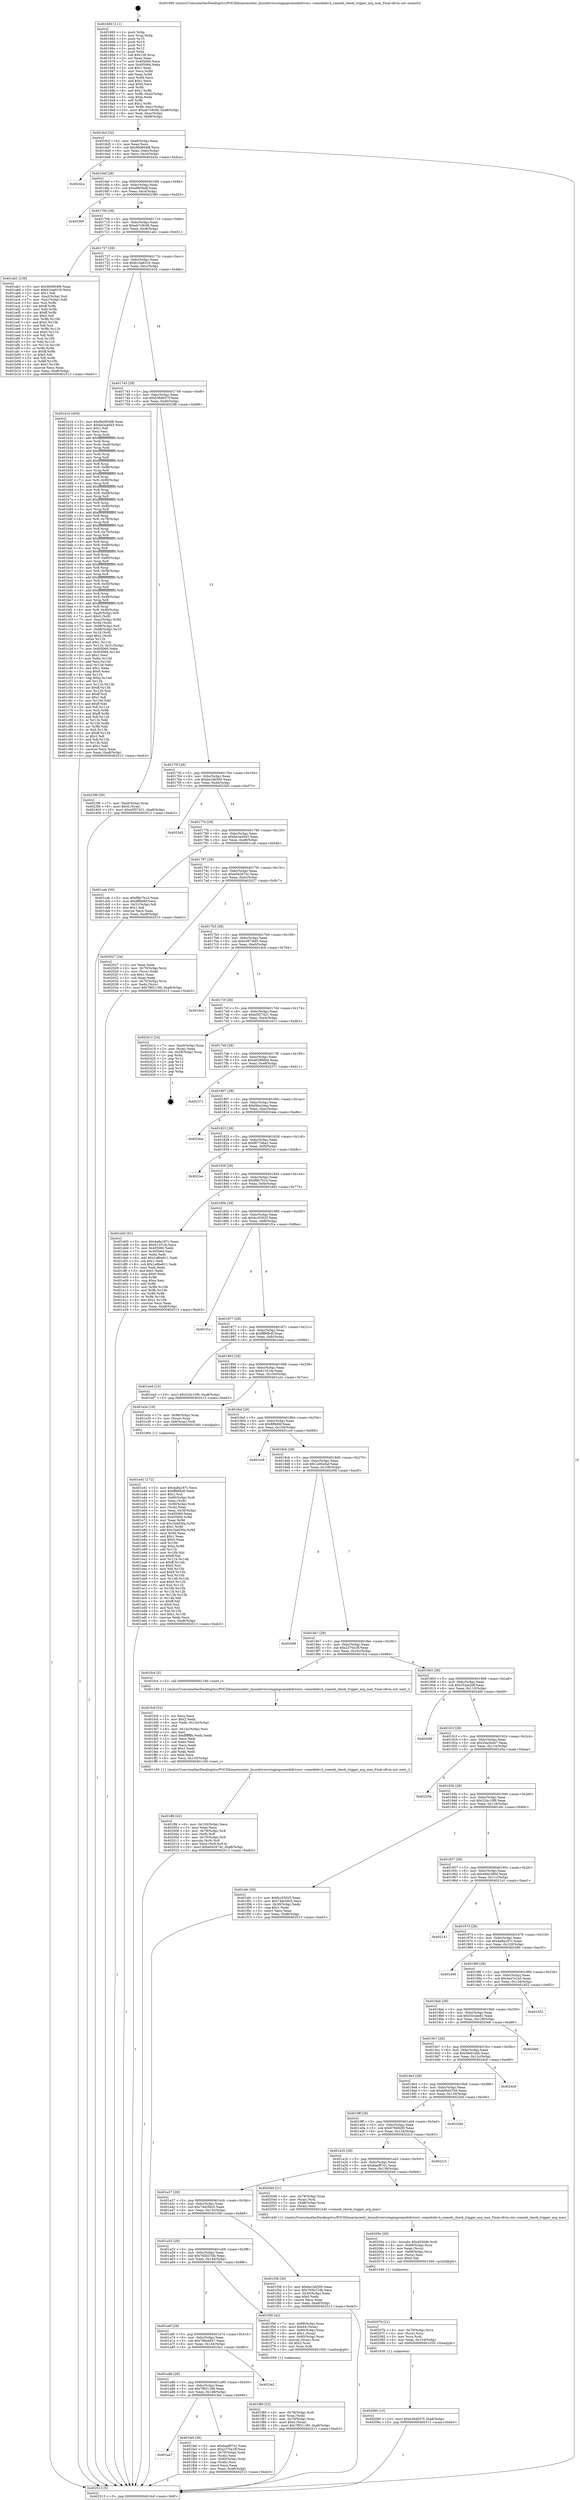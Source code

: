 digraph "0x401660" {
  label = "0x401660 (/mnt/c/Users/mathe/Desktop/tcc/POCII/binaries/extr_linuxdriversstagingcomedidrivers..comedidev.h_comedi_check_trigger_arg_max_Final-ollvm.out::main(0))"
  labelloc = "t"
  node[shape=record]

  Entry [label="",width=0.3,height=0.3,shape=circle,fillcolor=black,style=filled]
  "0x4016cf" [label="{
     0x4016cf [32]\l
     | [instrs]\l
     &nbsp;&nbsp;0x4016cf \<+6\>: mov -0xa8(%rbp),%eax\l
     &nbsp;&nbsp;0x4016d5 \<+2\>: mov %eax,%ecx\l
     &nbsp;&nbsp;0x4016d7 \<+6\>: sub $0x9b0804f8,%ecx\l
     &nbsp;&nbsp;0x4016dd \<+6\>: mov %eax,-0xbc(%rbp)\l
     &nbsp;&nbsp;0x4016e3 \<+6\>: mov %ecx,-0xc0(%rbp)\l
     &nbsp;&nbsp;0x4016e9 \<+6\>: je 000000000040242a \<main+0xdca\>\l
  }"]
  "0x40242a" [label="{
     0x40242a\l
  }", style=dashed]
  "0x4016ef" [label="{
     0x4016ef [28]\l
     | [instrs]\l
     &nbsp;&nbsp;0x4016ef \<+5\>: jmp 00000000004016f4 \<main+0x94\>\l
     &nbsp;&nbsp;0x4016f4 \<+6\>: mov -0xbc(%rbp),%eax\l
     &nbsp;&nbsp;0x4016fa \<+5\>: sub $0xa883fadf,%eax\l
     &nbsp;&nbsp;0x4016ff \<+6\>: mov %eax,-0xc4(%rbp)\l
     &nbsp;&nbsp;0x401705 \<+6\>: je 0000000000402380 \<main+0xd20\>\l
  }"]
  Exit [label="",width=0.3,height=0.3,shape=circle,fillcolor=black,style=filled,peripheries=2]
  "0x402380" [label="{
     0x402380\l
  }", style=dashed]
  "0x40170b" [label="{
     0x40170b [28]\l
     | [instrs]\l
     &nbsp;&nbsp;0x40170b \<+5\>: jmp 0000000000401710 \<main+0xb0\>\l
     &nbsp;&nbsp;0x401710 \<+6\>: mov -0xbc(%rbp),%eax\l
     &nbsp;&nbsp;0x401716 \<+5\>: sub $0xab7c9c06,%eax\l
     &nbsp;&nbsp;0x40171b \<+6\>: mov %eax,-0xc8(%rbp)\l
     &nbsp;&nbsp;0x401721 \<+6\>: je 0000000000401ab1 \<main+0x451\>\l
  }"]
  "0x402090" [label="{
     0x402090 [15]\l
     | [instrs]\l
     &nbsp;&nbsp;0x402090 \<+10\>: movl $0xb36d037f,-0xa8(%rbp)\l
     &nbsp;&nbsp;0x40209a \<+5\>: jmp 0000000000402513 \<main+0xeb3\>\l
  }"]
  "0x401ab1" [label="{
     0x401ab1 [106]\l
     | [instrs]\l
     &nbsp;&nbsp;0x401ab1 \<+5\>: mov $0x9b0804f8,%eax\l
     &nbsp;&nbsp;0x401ab6 \<+5\>: mov $0xb1ba6316,%ecx\l
     &nbsp;&nbsp;0x401abb \<+2\>: mov $0x1,%dl\l
     &nbsp;&nbsp;0x401abd \<+7\>: mov -0xa2(%rbp),%sil\l
     &nbsp;&nbsp;0x401ac4 \<+7\>: mov -0xa1(%rbp),%dil\l
     &nbsp;&nbsp;0x401acb \<+3\>: mov %sil,%r8b\l
     &nbsp;&nbsp;0x401ace \<+4\>: xor $0xff,%r8b\l
     &nbsp;&nbsp;0x401ad2 \<+3\>: mov %dil,%r9b\l
     &nbsp;&nbsp;0x401ad5 \<+4\>: xor $0xff,%r9b\l
     &nbsp;&nbsp;0x401ad9 \<+3\>: xor $0x0,%dl\l
     &nbsp;&nbsp;0x401adc \<+3\>: mov %r8b,%r10b\l
     &nbsp;&nbsp;0x401adf \<+4\>: and $0x0,%r10b\l
     &nbsp;&nbsp;0x401ae3 \<+3\>: and %dl,%sil\l
     &nbsp;&nbsp;0x401ae6 \<+3\>: mov %r9b,%r11b\l
     &nbsp;&nbsp;0x401ae9 \<+4\>: and $0x0,%r11b\l
     &nbsp;&nbsp;0x401aed \<+3\>: and %dl,%dil\l
     &nbsp;&nbsp;0x401af0 \<+3\>: or %sil,%r10b\l
     &nbsp;&nbsp;0x401af3 \<+3\>: or %dil,%r11b\l
     &nbsp;&nbsp;0x401af6 \<+3\>: xor %r11b,%r10b\l
     &nbsp;&nbsp;0x401af9 \<+3\>: or %r9b,%r8b\l
     &nbsp;&nbsp;0x401afc \<+4\>: xor $0xff,%r8b\l
     &nbsp;&nbsp;0x401b00 \<+3\>: or $0x0,%dl\l
     &nbsp;&nbsp;0x401b03 \<+3\>: and %dl,%r8b\l
     &nbsp;&nbsp;0x401b06 \<+3\>: or %r8b,%r10b\l
     &nbsp;&nbsp;0x401b09 \<+4\>: test $0x1,%r10b\l
     &nbsp;&nbsp;0x401b0d \<+3\>: cmovne %ecx,%eax\l
     &nbsp;&nbsp;0x401b10 \<+6\>: mov %eax,-0xa8(%rbp)\l
     &nbsp;&nbsp;0x401b16 \<+5\>: jmp 0000000000402513 \<main+0xeb3\>\l
  }"]
  "0x401727" [label="{
     0x401727 [28]\l
     | [instrs]\l
     &nbsp;&nbsp;0x401727 \<+5\>: jmp 000000000040172c \<main+0xcc\>\l
     &nbsp;&nbsp;0x40172c \<+6\>: mov -0xbc(%rbp),%eax\l
     &nbsp;&nbsp;0x401732 \<+5\>: sub $0xb1ba6316,%eax\l
     &nbsp;&nbsp;0x401737 \<+6\>: mov %eax,-0xcc(%rbp)\l
     &nbsp;&nbsp;0x40173d \<+6\>: je 0000000000401b1b \<main+0x4bb\>\l
  }"]
  "0x402513" [label="{
     0x402513 [5]\l
     | [instrs]\l
     &nbsp;&nbsp;0x402513 \<+5\>: jmp 00000000004016cf \<main+0x6f\>\l
  }"]
  "0x401660" [label="{
     0x401660 [111]\l
     | [instrs]\l
     &nbsp;&nbsp;0x401660 \<+1\>: push %rbp\l
     &nbsp;&nbsp;0x401661 \<+3\>: mov %rsp,%rbp\l
     &nbsp;&nbsp;0x401664 \<+2\>: push %r15\l
     &nbsp;&nbsp;0x401666 \<+2\>: push %r14\l
     &nbsp;&nbsp;0x401668 \<+2\>: push %r13\l
     &nbsp;&nbsp;0x40166a \<+2\>: push %r12\l
     &nbsp;&nbsp;0x40166c \<+1\>: push %rbx\l
     &nbsp;&nbsp;0x40166d \<+7\>: sub $0x158,%rsp\l
     &nbsp;&nbsp;0x401674 \<+2\>: xor %eax,%eax\l
     &nbsp;&nbsp;0x401676 \<+7\>: mov 0x405060,%ecx\l
     &nbsp;&nbsp;0x40167d \<+7\>: mov 0x405064,%edx\l
     &nbsp;&nbsp;0x401684 \<+3\>: sub $0x1,%eax\l
     &nbsp;&nbsp;0x401687 \<+3\>: mov %ecx,%r8d\l
     &nbsp;&nbsp;0x40168a \<+3\>: add %eax,%r8d\l
     &nbsp;&nbsp;0x40168d \<+4\>: imul %r8d,%ecx\l
     &nbsp;&nbsp;0x401691 \<+3\>: and $0x1,%ecx\l
     &nbsp;&nbsp;0x401694 \<+3\>: cmp $0x0,%ecx\l
     &nbsp;&nbsp;0x401697 \<+4\>: sete %r9b\l
     &nbsp;&nbsp;0x40169b \<+4\>: and $0x1,%r9b\l
     &nbsp;&nbsp;0x40169f \<+7\>: mov %r9b,-0xa2(%rbp)\l
     &nbsp;&nbsp;0x4016a6 \<+3\>: cmp $0xa,%edx\l
     &nbsp;&nbsp;0x4016a9 \<+4\>: setl %r9b\l
     &nbsp;&nbsp;0x4016ad \<+4\>: and $0x1,%r9b\l
     &nbsp;&nbsp;0x4016b1 \<+7\>: mov %r9b,-0xa1(%rbp)\l
     &nbsp;&nbsp;0x4016b8 \<+10\>: movl $0xab7c9c06,-0xa8(%rbp)\l
     &nbsp;&nbsp;0x4016c2 \<+6\>: mov %edi,-0xac(%rbp)\l
     &nbsp;&nbsp;0x4016c8 \<+7\>: mov %rsi,-0xb8(%rbp)\l
  }"]
  "0x40207b" [label="{
     0x40207b [21]\l
     | [instrs]\l
     &nbsp;&nbsp;0x40207b \<+4\>: mov -0x78(%rbp),%rcx\l
     &nbsp;&nbsp;0x40207f \<+3\>: mov (%rcx),%rcx\l
     &nbsp;&nbsp;0x402082 \<+3\>: mov %rcx,%rdi\l
     &nbsp;&nbsp;0x402085 \<+6\>: mov %eax,-0x154(%rbp)\l
     &nbsp;&nbsp;0x40208b \<+5\>: call 0000000000401030 \<free@plt\>\l
     | [calls]\l
     &nbsp;&nbsp;0x401030 \{1\} (unknown)\l
  }"]
  "0x401b1b" [label="{
     0x401b1b [400]\l
     | [instrs]\l
     &nbsp;&nbsp;0x401b1b \<+5\>: mov $0x9b0804f8,%eax\l
     &nbsp;&nbsp;0x401b20 \<+5\>: mov $0xbe3a40d3,%ecx\l
     &nbsp;&nbsp;0x401b25 \<+2\>: mov $0x1,%dl\l
     &nbsp;&nbsp;0x401b27 \<+2\>: xor %esi,%esi\l
     &nbsp;&nbsp;0x401b29 \<+3\>: mov %rsp,%rdi\l
     &nbsp;&nbsp;0x401b2c \<+4\>: add $0xfffffffffffffff0,%rdi\l
     &nbsp;&nbsp;0x401b30 \<+3\>: mov %rdi,%rsp\l
     &nbsp;&nbsp;0x401b33 \<+7\>: mov %rdi,-0xa0(%rbp)\l
     &nbsp;&nbsp;0x401b3a \<+3\>: mov %rsp,%rdi\l
     &nbsp;&nbsp;0x401b3d \<+4\>: add $0xfffffffffffffff0,%rdi\l
     &nbsp;&nbsp;0x401b41 \<+3\>: mov %rdi,%rsp\l
     &nbsp;&nbsp;0x401b44 \<+3\>: mov %rsp,%r8\l
     &nbsp;&nbsp;0x401b47 \<+4\>: add $0xfffffffffffffff0,%r8\l
     &nbsp;&nbsp;0x401b4b \<+3\>: mov %r8,%rsp\l
     &nbsp;&nbsp;0x401b4e \<+7\>: mov %r8,-0x98(%rbp)\l
     &nbsp;&nbsp;0x401b55 \<+3\>: mov %rsp,%r8\l
     &nbsp;&nbsp;0x401b58 \<+4\>: add $0xfffffffffffffff0,%r8\l
     &nbsp;&nbsp;0x401b5c \<+3\>: mov %r8,%rsp\l
     &nbsp;&nbsp;0x401b5f \<+7\>: mov %r8,-0x90(%rbp)\l
     &nbsp;&nbsp;0x401b66 \<+3\>: mov %rsp,%r8\l
     &nbsp;&nbsp;0x401b69 \<+4\>: add $0xfffffffffffffff0,%r8\l
     &nbsp;&nbsp;0x401b6d \<+3\>: mov %r8,%rsp\l
     &nbsp;&nbsp;0x401b70 \<+7\>: mov %r8,-0x88(%rbp)\l
     &nbsp;&nbsp;0x401b77 \<+3\>: mov %rsp,%r8\l
     &nbsp;&nbsp;0x401b7a \<+4\>: add $0xfffffffffffffff0,%r8\l
     &nbsp;&nbsp;0x401b7e \<+3\>: mov %r8,%rsp\l
     &nbsp;&nbsp;0x401b81 \<+4\>: mov %r8,-0x80(%rbp)\l
     &nbsp;&nbsp;0x401b85 \<+3\>: mov %rsp,%r8\l
     &nbsp;&nbsp;0x401b88 \<+4\>: add $0xfffffffffffffff0,%r8\l
     &nbsp;&nbsp;0x401b8c \<+3\>: mov %r8,%rsp\l
     &nbsp;&nbsp;0x401b8f \<+4\>: mov %r8,-0x78(%rbp)\l
     &nbsp;&nbsp;0x401b93 \<+3\>: mov %rsp,%r8\l
     &nbsp;&nbsp;0x401b96 \<+4\>: add $0xfffffffffffffff0,%r8\l
     &nbsp;&nbsp;0x401b9a \<+3\>: mov %r8,%rsp\l
     &nbsp;&nbsp;0x401b9d \<+4\>: mov %r8,-0x70(%rbp)\l
     &nbsp;&nbsp;0x401ba1 \<+3\>: mov %rsp,%r8\l
     &nbsp;&nbsp;0x401ba4 \<+4\>: add $0xfffffffffffffff0,%r8\l
     &nbsp;&nbsp;0x401ba8 \<+3\>: mov %r8,%rsp\l
     &nbsp;&nbsp;0x401bab \<+4\>: mov %r8,-0x68(%rbp)\l
     &nbsp;&nbsp;0x401baf \<+3\>: mov %rsp,%r8\l
     &nbsp;&nbsp;0x401bb2 \<+4\>: add $0xfffffffffffffff0,%r8\l
     &nbsp;&nbsp;0x401bb6 \<+3\>: mov %r8,%rsp\l
     &nbsp;&nbsp;0x401bb9 \<+4\>: mov %r8,-0x60(%rbp)\l
     &nbsp;&nbsp;0x401bbd \<+3\>: mov %rsp,%r8\l
     &nbsp;&nbsp;0x401bc0 \<+4\>: add $0xfffffffffffffff0,%r8\l
     &nbsp;&nbsp;0x401bc4 \<+3\>: mov %r8,%rsp\l
     &nbsp;&nbsp;0x401bc7 \<+4\>: mov %r8,-0x58(%rbp)\l
     &nbsp;&nbsp;0x401bcb \<+3\>: mov %rsp,%r8\l
     &nbsp;&nbsp;0x401bce \<+4\>: add $0xfffffffffffffff0,%r8\l
     &nbsp;&nbsp;0x401bd2 \<+3\>: mov %r8,%rsp\l
     &nbsp;&nbsp;0x401bd5 \<+4\>: mov %r8,-0x50(%rbp)\l
     &nbsp;&nbsp;0x401bd9 \<+3\>: mov %rsp,%r8\l
     &nbsp;&nbsp;0x401bdc \<+4\>: add $0xfffffffffffffff0,%r8\l
     &nbsp;&nbsp;0x401be0 \<+3\>: mov %r8,%rsp\l
     &nbsp;&nbsp;0x401be3 \<+4\>: mov %r8,-0x48(%rbp)\l
     &nbsp;&nbsp;0x401be7 \<+3\>: mov %rsp,%r8\l
     &nbsp;&nbsp;0x401bea \<+4\>: add $0xfffffffffffffff0,%r8\l
     &nbsp;&nbsp;0x401bee \<+3\>: mov %r8,%rsp\l
     &nbsp;&nbsp;0x401bf1 \<+4\>: mov %r8,-0x40(%rbp)\l
     &nbsp;&nbsp;0x401bf5 \<+7\>: mov -0xa0(%rbp),%r8\l
     &nbsp;&nbsp;0x401bfc \<+7\>: movl $0x0,(%r8)\l
     &nbsp;&nbsp;0x401c03 \<+7\>: mov -0xac(%rbp),%r9d\l
     &nbsp;&nbsp;0x401c0a \<+3\>: mov %r9d,(%rdi)\l
     &nbsp;&nbsp;0x401c0d \<+7\>: mov -0x98(%rbp),%r8\l
     &nbsp;&nbsp;0x401c14 \<+7\>: mov -0xb8(%rbp),%r10\l
     &nbsp;&nbsp;0x401c1b \<+3\>: mov %r10,(%r8)\l
     &nbsp;&nbsp;0x401c1e \<+3\>: cmpl $0x2,(%rdi)\l
     &nbsp;&nbsp;0x401c21 \<+4\>: setne %r11b\l
     &nbsp;&nbsp;0x401c25 \<+4\>: and $0x1,%r11b\l
     &nbsp;&nbsp;0x401c29 \<+4\>: mov %r11b,-0x31(%rbp)\l
     &nbsp;&nbsp;0x401c2d \<+7\>: mov 0x405060,%ebx\l
     &nbsp;&nbsp;0x401c34 \<+8\>: mov 0x405064,%r14d\l
     &nbsp;&nbsp;0x401c3c \<+3\>: sub $0x1,%esi\l
     &nbsp;&nbsp;0x401c3f \<+3\>: mov %ebx,%r15d\l
     &nbsp;&nbsp;0x401c42 \<+3\>: add %esi,%r15d\l
     &nbsp;&nbsp;0x401c45 \<+4\>: imul %r15d,%ebx\l
     &nbsp;&nbsp;0x401c49 \<+3\>: and $0x1,%ebx\l
     &nbsp;&nbsp;0x401c4c \<+3\>: cmp $0x0,%ebx\l
     &nbsp;&nbsp;0x401c4f \<+4\>: sete %r11b\l
     &nbsp;&nbsp;0x401c53 \<+4\>: cmp $0xa,%r14d\l
     &nbsp;&nbsp;0x401c57 \<+4\>: setl %r12b\l
     &nbsp;&nbsp;0x401c5b \<+3\>: mov %r11b,%r13b\l
     &nbsp;&nbsp;0x401c5e \<+4\>: xor $0xff,%r13b\l
     &nbsp;&nbsp;0x401c62 \<+3\>: mov %r12b,%sil\l
     &nbsp;&nbsp;0x401c65 \<+4\>: xor $0xff,%sil\l
     &nbsp;&nbsp;0x401c69 \<+3\>: xor $0x1,%dl\l
     &nbsp;&nbsp;0x401c6c \<+3\>: mov %r13b,%dil\l
     &nbsp;&nbsp;0x401c6f \<+4\>: and $0xff,%dil\l
     &nbsp;&nbsp;0x401c73 \<+3\>: and %dl,%r11b\l
     &nbsp;&nbsp;0x401c76 \<+3\>: mov %sil,%r8b\l
     &nbsp;&nbsp;0x401c79 \<+4\>: and $0xff,%r8b\l
     &nbsp;&nbsp;0x401c7d \<+3\>: and %dl,%r12b\l
     &nbsp;&nbsp;0x401c80 \<+3\>: or %r11b,%dil\l
     &nbsp;&nbsp;0x401c83 \<+3\>: or %r12b,%r8b\l
     &nbsp;&nbsp;0x401c86 \<+3\>: xor %r8b,%dil\l
     &nbsp;&nbsp;0x401c89 \<+3\>: or %sil,%r13b\l
     &nbsp;&nbsp;0x401c8c \<+4\>: xor $0xff,%r13b\l
     &nbsp;&nbsp;0x401c90 \<+3\>: or $0x1,%dl\l
     &nbsp;&nbsp;0x401c93 \<+3\>: and %dl,%r13b\l
     &nbsp;&nbsp;0x401c96 \<+3\>: or %r13b,%dil\l
     &nbsp;&nbsp;0x401c99 \<+4\>: test $0x1,%dil\l
     &nbsp;&nbsp;0x401c9d \<+3\>: cmovne %ecx,%eax\l
     &nbsp;&nbsp;0x401ca0 \<+6\>: mov %eax,-0xa8(%rbp)\l
     &nbsp;&nbsp;0x401ca6 \<+5\>: jmp 0000000000402513 \<main+0xeb3\>\l
  }"]
  "0x401743" [label="{
     0x401743 [28]\l
     | [instrs]\l
     &nbsp;&nbsp;0x401743 \<+5\>: jmp 0000000000401748 \<main+0xe8\>\l
     &nbsp;&nbsp;0x401748 \<+6\>: mov -0xbc(%rbp),%eax\l
     &nbsp;&nbsp;0x40174e \<+5\>: sub $0xb36d037f,%eax\l
     &nbsp;&nbsp;0x401753 \<+6\>: mov %eax,-0xd0(%rbp)\l
     &nbsp;&nbsp;0x401759 \<+6\>: je 00000000004023f6 \<main+0xd96\>\l
  }"]
  "0x40205e" [label="{
     0x40205e [29]\l
     | [instrs]\l
     &nbsp;&nbsp;0x40205e \<+10\>: movabs $0x4030d6,%rdi\l
     &nbsp;&nbsp;0x402068 \<+4\>: mov -0x68(%rbp),%rcx\l
     &nbsp;&nbsp;0x40206c \<+2\>: mov %eax,(%rcx)\l
     &nbsp;&nbsp;0x40206e \<+4\>: mov -0x68(%rbp),%rcx\l
     &nbsp;&nbsp;0x402072 \<+2\>: mov (%rcx),%esi\l
     &nbsp;&nbsp;0x402074 \<+2\>: mov $0x0,%al\l
     &nbsp;&nbsp;0x402076 \<+5\>: call 0000000000401040 \<printf@plt\>\l
     | [calls]\l
     &nbsp;&nbsp;0x401040 \{1\} (unknown)\l
  }"]
  "0x401ffd" [label="{
     0x401ffd [42]\l
     | [instrs]\l
     &nbsp;&nbsp;0x401ffd \<+6\>: mov -0x150(%rbp),%ecx\l
     &nbsp;&nbsp;0x402003 \<+3\>: imul %eax,%ecx\l
     &nbsp;&nbsp;0x402006 \<+4\>: mov -0x78(%rbp),%r8\l
     &nbsp;&nbsp;0x40200a \<+3\>: mov (%r8),%r8\l
     &nbsp;&nbsp;0x40200d \<+4\>: mov -0x70(%rbp),%r9\l
     &nbsp;&nbsp;0x402011 \<+3\>: movslq (%r9),%r9\l
     &nbsp;&nbsp;0x402014 \<+4\>: mov %ecx,(%r8,%r9,4)\l
     &nbsp;&nbsp;0x402018 \<+10\>: movl $0xe042674c,-0xa8(%rbp)\l
     &nbsp;&nbsp;0x402022 \<+5\>: jmp 0000000000402513 \<main+0xeb3\>\l
  }"]
  "0x4023f6" [label="{
     0x4023f6 [28]\l
     | [instrs]\l
     &nbsp;&nbsp;0x4023f6 \<+7\>: mov -0xa0(%rbp),%rax\l
     &nbsp;&nbsp;0x4023fd \<+6\>: movl $0x0,(%rax)\l
     &nbsp;&nbsp;0x402403 \<+10\>: movl $0xe5f27421,-0xa8(%rbp)\l
     &nbsp;&nbsp;0x40240d \<+5\>: jmp 0000000000402513 \<main+0xeb3\>\l
  }"]
  "0x40175f" [label="{
     0x40175f [28]\l
     | [instrs]\l
     &nbsp;&nbsp;0x40175f \<+5\>: jmp 0000000000401764 \<main+0x104\>\l
     &nbsp;&nbsp;0x401764 \<+6\>: mov -0xbc(%rbp),%eax\l
     &nbsp;&nbsp;0x40176a \<+5\>: sub $0xbe1bb500,%eax\l
     &nbsp;&nbsp;0x40176f \<+6\>: mov %eax,-0xd4(%rbp)\l
     &nbsp;&nbsp;0x401775 \<+6\>: je 00000000004023d3 \<main+0xd73\>\l
  }"]
  "0x401fc9" [label="{
     0x401fc9 [52]\l
     | [instrs]\l
     &nbsp;&nbsp;0x401fc9 \<+2\>: xor %ecx,%ecx\l
     &nbsp;&nbsp;0x401fcb \<+5\>: mov $0x2,%edx\l
     &nbsp;&nbsp;0x401fd0 \<+6\>: mov %edx,-0x14c(%rbp)\l
     &nbsp;&nbsp;0x401fd6 \<+1\>: cltd\l
     &nbsp;&nbsp;0x401fd7 \<+6\>: mov -0x14c(%rbp),%esi\l
     &nbsp;&nbsp;0x401fdd \<+2\>: idiv %esi\l
     &nbsp;&nbsp;0x401fdf \<+6\>: imul $0xfffffffe,%edx,%edx\l
     &nbsp;&nbsp;0x401fe5 \<+2\>: mov %ecx,%edi\l
     &nbsp;&nbsp;0x401fe7 \<+2\>: sub %edx,%edi\l
     &nbsp;&nbsp;0x401fe9 \<+2\>: mov %ecx,%edx\l
     &nbsp;&nbsp;0x401feb \<+3\>: sub $0x1,%edx\l
     &nbsp;&nbsp;0x401fee \<+2\>: add %edx,%edi\l
     &nbsp;&nbsp;0x401ff0 \<+2\>: sub %edi,%ecx\l
     &nbsp;&nbsp;0x401ff2 \<+6\>: mov %ecx,-0x150(%rbp)\l
     &nbsp;&nbsp;0x401ff8 \<+5\>: call 0000000000401160 \<next_i\>\l
     | [calls]\l
     &nbsp;&nbsp;0x401160 \{1\} (/mnt/c/Users/mathe/Desktop/tcc/POCII/binaries/extr_linuxdriversstagingcomedidrivers..comedidev.h_comedi_check_trigger_arg_max_Final-ollvm.out::next_i)\l
  }"]
  "0x4023d3" [label="{
     0x4023d3\l
  }", style=dashed]
  "0x40177b" [label="{
     0x40177b [28]\l
     | [instrs]\l
     &nbsp;&nbsp;0x40177b \<+5\>: jmp 0000000000401780 \<main+0x120\>\l
     &nbsp;&nbsp;0x401780 \<+6\>: mov -0xbc(%rbp),%eax\l
     &nbsp;&nbsp;0x401786 \<+5\>: sub $0xbe3a40d3,%eax\l
     &nbsp;&nbsp;0x40178b \<+6\>: mov %eax,-0xd8(%rbp)\l
     &nbsp;&nbsp;0x401791 \<+6\>: je 0000000000401cab \<main+0x64b\>\l
  }"]
  "0x401aa7" [label="{
     0x401aa7\l
  }", style=dashed]
  "0x401cab" [label="{
     0x401cab [30]\l
     | [instrs]\l
     &nbsp;&nbsp;0x401cab \<+5\>: mov $0xf9fc7b1d,%eax\l
     &nbsp;&nbsp;0x401cb0 \<+5\>: mov $0x8ff466f,%ecx\l
     &nbsp;&nbsp;0x401cb5 \<+3\>: mov -0x31(%rbp),%dl\l
     &nbsp;&nbsp;0x401cb8 \<+3\>: test $0x1,%dl\l
     &nbsp;&nbsp;0x401cbb \<+3\>: cmovne %ecx,%eax\l
     &nbsp;&nbsp;0x401cbe \<+6\>: mov %eax,-0xa8(%rbp)\l
     &nbsp;&nbsp;0x401cc4 \<+5\>: jmp 0000000000402513 \<main+0xeb3\>\l
  }"]
  "0x401797" [label="{
     0x401797 [28]\l
     | [instrs]\l
     &nbsp;&nbsp;0x401797 \<+5\>: jmp 000000000040179c \<main+0x13c\>\l
     &nbsp;&nbsp;0x40179c \<+6\>: mov -0xbc(%rbp),%eax\l
     &nbsp;&nbsp;0x4017a2 \<+5\>: sub $0xe042674c,%eax\l
     &nbsp;&nbsp;0x4017a7 \<+6\>: mov %eax,-0xdc(%rbp)\l
     &nbsp;&nbsp;0x4017ad \<+6\>: je 0000000000402027 \<main+0x9c7\>\l
  }"]
  "0x401fa0" [label="{
     0x401fa0 [36]\l
     | [instrs]\l
     &nbsp;&nbsp;0x401fa0 \<+5\>: mov $0x6aef97e1,%eax\l
     &nbsp;&nbsp;0x401fa5 \<+5\>: mov $0x2370a1ff,%ecx\l
     &nbsp;&nbsp;0x401faa \<+4\>: mov -0x70(%rbp),%rdx\l
     &nbsp;&nbsp;0x401fae \<+2\>: mov (%rdx),%esi\l
     &nbsp;&nbsp;0x401fb0 \<+4\>: mov -0x80(%rbp),%rdx\l
     &nbsp;&nbsp;0x401fb4 \<+2\>: cmp (%rdx),%esi\l
     &nbsp;&nbsp;0x401fb6 \<+3\>: cmovl %ecx,%eax\l
     &nbsp;&nbsp;0x401fb9 \<+6\>: mov %eax,-0xa8(%rbp)\l
     &nbsp;&nbsp;0x401fbf \<+5\>: jmp 0000000000402513 \<main+0xeb3\>\l
  }"]
  "0x402027" [label="{
     0x402027 [34]\l
     | [instrs]\l
     &nbsp;&nbsp;0x402027 \<+2\>: xor %eax,%eax\l
     &nbsp;&nbsp;0x402029 \<+4\>: mov -0x70(%rbp),%rcx\l
     &nbsp;&nbsp;0x40202d \<+2\>: mov (%rcx),%edx\l
     &nbsp;&nbsp;0x40202f \<+3\>: sub $0x1,%eax\l
     &nbsp;&nbsp;0x402032 \<+2\>: sub %eax,%edx\l
     &nbsp;&nbsp;0x402034 \<+4\>: mov -0x70(%rbp),%rcx\l
     &nbsp;&nbsp;0x402038 \<+2\>: mov %edx,(%rcx)\l
     &nbsp;&nbsp;0x40203a \<+10\>: movl $0x7f651189,-0xa8(%rbp)\l
     &nbsp;&nbsp;0x402044 \<+5\>: jmp 0000000000402513 \<main+0xeb3\>\l
  }"]
  "0x4017b3" [label="{
     0x4017b3 [28]\l
     | [instrs]\l
     &nbsp;&nbsp;0x4017b3 \<+5\>: jmp 00000000004017b8 \<main+0x158\>\l
     &nbsp;&nbsp;0x4017b8 \<+6\>: mov -0xbc(%rbp),%eax\l
     &nbsp;&nbsp;0x4017be \<+5\>: sub $0xe3872bf3,%eax\l
     &nbsp;&nbsp;0x4017c3 \<+6\>: mov %eax,-0xe0(%rbp)\l
     &nbsp;&nbsp;0x4017c9 \<+6\>: je 0000000000401dc4 \<main+0x764\>\l
  }"]
  "0x401a8b" [label="{
     0x401a8b [28]\l
     | [instrs]\l
     &nbsp;&nbsp;0x401a8b \<+5\>: jmp 0000000000401a90 \<main+0x430\>\l
     &nbsp;&nbsp;0x401a90 \<+6\>: mov -0xbc(%rbp),%eax\l
     &nbsp;&nbsp;0x401a96 \<+5\>: sub $0x7f651189,%eax\l
     &nbsp;&nbsp;0x401a9b \<+6\>: mov %eax,-0x148(%rbp)\l
     &nbsp;&nbsp;0x401aa1 \<+6\>: je 0000000000401fa0 \<main+0x940\>\l
  }"]
  "0x401dc4" [label="{
     0x401dc4\l
  }", style=dashed]
  "0x4017cf" [label="{
     0x4017cf [28]\l
     | [instrs]\l
     &nbsp;&nbsp;0x4017cf \<+5\>: jmp 00000000004017d4 \<main+0x174\>\l
     &nbsp;&nbsp;0x4017d4 \<+6\>: mov -0xbc(%rbp),%eax\l
     &nbsp;&nbsp;0x4017da \<+5\>: sub $0xe5f27421,%eax\l
     &nbsp;&nbsp;0x4017df \<+6\>: mov %eax,-0xe4(%rbp)\l
     &nbsp;&nbsp;0x4017e5 \<+6\>: je 0000000000402412 \<main+0xdb2\>\l
  }"]
  "0x4023e2" [label="{
     0x4023e2\l
  }", style=dashed]
  "0x402412" [label="{
     0x402412 [24]\l
     | [instrs]\l
     &nbsp;&nbsp;0x402412 \<+7\>: mov -0xa0(%rbp),%rax\l
     &nbsp;&nbsp;0x402419 \<+2\>: mov (%rax),%eax\l
     &nbsp;&nbsp;0x40241b \<+4\>: lea -0x28(%rbp),%rsp\l
     &nbsp;&nbsp;0x40241f \<+1\>: pop %rbx\l
     &nbsp;&nbsp;0x402420 \<+2\>: pop %r12\l
     &nbsp;&nbsp;0x402422 \<+2\>: pop %r13\l
     &nbsp;&nbsp;0x402424 \<+2\>: pop %r14\l
     &nbsp;&nbsp;0x402426 \<+2\>: pop %r15\l
     &nbsp;&nbsp;0x402428 \<+1\>: pop %rbp\l
     &nbsp;&nbsp;0x402429 \<+1\>: ret\l
  }"]
  "0x4017eb" [label="{
     0x4017eb [28]\l
     | [instrs]\l
     &nbsp;&nbsp;0x4017eb \<+5\>: jmp 00000000004017f0 \<main+0x190\>\l
     &nbsp;&nbsp;0x4017f0 \<+6\>: mov -0xbc(%rbp),%eax\l
     &nbsp;&nbsp;0x4017f6 \<+5\>: sub $0xe629880d,%eax\l
     &nbsp;&nbsp;0x4017fb \<+6\>: mov %eax,-0xe8(%rbp)\l
     &nbsp;&nbsp;0x401801 \<+6\>: je 0000000000402371 \<main+0xd11\>\l
  }"]
  "0x401f80" [label="{
     0x401f80 [32]\l
     | [instrs]\l
     &nbsp;&nbsp;0x401f80 \<+4\>: mov -0x78(%rbp),%rdi\l
     &nbsp;&nbsp;0x401f84 \<+3\>: mov %rax,(%rdi)\l
     &nbsp;&nbsp;0x401f87 \<+4\>: mov -0x70(%rbp),%rax\l
     &nbsp;&nbsp;0x401f8b \<+6\>: movl $0x0,(%rax)\l
     &nbsp;&nbsp;0x401f91 \<+10\>: movl $0x7f651189,-0xa8(%rbp)\l
     &nbsp;&nbsp;0x401f9b \<+5\>: jmp 0000000000402513 \<main+0xeb3\>\l
  }"]
  "0x402371" [label="{
     0x402371\l
  }", style=dashed]
  "0x401807" [label="{
     0x401807 [28]\l
     | [instrs]\l
     &nbsp;&nbsp;0x401807 \<+5\>: jmp 000000000040180c \<main+0x1ac\>\l
     &nbsp;&nbsp;0x40180c \<+6\>: mov -0xbc(%rbp),%eax\l
     &nbsp;&nbsp;0x401812 \<+5\>: sub $0xf4ba24aa,%eax\l
     &nbsp;&nbsp;0x401817 \<+6\>: mov %eax,-0xec(%rbp)\l
     &nbsp;&nbsp;0x40181d \<+6\>: je 00000000004024ee \<main+0xe8e\>\l
  }"]
  "0x401a6f" [label="{
     0x401a6f [28]\l
     | [instrs]\l
     &nbsp;&nbsp;0x401a6f \<+5\>: jmp 0000000000401a74 \<main+0x414\>\l
     &nbsp;&nbsp;0x401a74 \<+6\>: mov -0xbc(%rbp),%eax\l
     &nbsp;&nbsp;0x401a7a \<+5\>: sub $0x799a45b7,%eax\l
     &nbsp;&nbsp;0x401a7f \<+6\>: mov %eax,-0x144(%rbp)\l
     &nbsp;&nbsp;0x401a85 \<+6\>: je 00000000004023e2 \<main+0xd82\>\l
  }"]
  "0x4024ee" [label="{
     0x4024ee\l
  }", style=dashed]
  "0x401823" [label="{
     0x401823 [28]\l
     | [instrs]\l
     &nbsp;&nbsp;0x401823 \<+5\>: jmp 0000000000401828 \<main+0x1c8\>\l
     &nbsp;&nbsp;0x401828 \<+6\>: mov -0xbc(%rbp),%eax\l
     &nbsp;&nbsp;0x40182e \<+5\>: sub $0xf877e6a2,%eax\l
     &nbsp;&nbsp;0x401833 \<+6\>: mov %eax,-0xf0(%rbp)\l
     &nbsp;&nbsp;0x401839 \<+6\>: je 00000000004021ec \<main+0xb8c\>\l
  }"]
  "0x401f56" [label="{
     0x401f56 [42]\l
     | [instrs]\l
     &nbsp;&nbsp;0x401f56 \<+7\>: mov -0x88(%rbp),%rax\l
     &nbsp;&nbsp;0x401f5d \<+6\>: movl $0x64,(%rax)\l
     &nbsp;&nbsp;0x401f63 \<+4\>: mov -0x80(%rbp),%rax\l
     &nbsp;&nbsp;0x401f67 \<+6\>: movl $0x1,(%rax)\l
     &nbsp;&nbsp;0x401f6d \<+4\>: mov -0x80(%rbp),%rax\l
     &nbsp;&nbsp;0x401f71 \<+3\>: movslq (%rax),%rax\l
     &nbsp;&nbsp;0x401f74 \<+4\>: shl $0x2,%rax\l
     &nbsp;&nbsp;0x401f78 \<+3\>: mov %rax,%rdi\l
     &nbsp;&nbsp;0x401f7b \<+5\>: call 0000000000401050 \<malloc@plt\>\l
     | [calls]\l
     &nbsp;&nbsp;0x401050 \{1\} (unknown)\l
  }"]
  "0x4021ec" [label="{
     0x4021ec\l
  }", style=dashed]
  "0x40183f" [label="{
     0x40183f [28]\l
     | [instrs]\l
     &nbsp;&nbsp;0x40183f \<+5\>: jmp 0000000000401844 \<main+0x1e4\>\l
     &nbsp;&nbsp;0x401844 \<+6\>: mov -0xbc(%rbp),%eax\l
     &nbsp;&nbsp;0x40184a \<+5\>: sub $0xf9fc7b1d,%eax\l
     &nbsp;&nbsp;0x40184f \<+6\>: mov %eax,-0xf4(%rbp)\l
     &nbsp;&nbsp;0x401855 \<+6\>: je 0000000000401dd3 \<main+0x773\>\l
  }"]
  "0x401a53" [label="{
     0x401a53 [28]\l
     | [instrs]\l
     &nbsp;&nbsp;0x401a53 \<+5\>: jmp 0000000000401a58 \<main+0x3f8\>\l
     &nbsp;&nbsp;0x401a58 \<+6\>: mov -0xbc(%rbp),%eax\l
     &nbsp;&nbsp;0x401a5e \<+5\>: sub $0x765b37db,%eax\l
     &nbsp;&nbsp;0x401a63 \<+6\>: mov %eax,-0x140(%rbp)\l
     &nbsp;&nbsp;0x401a69 \<+6\>: je 0000000000401f56 \<main+0x8f6\>\l
  }"]
  "0x401dd3" [label="{
     0x401dd3 [91]\l
     | [instrs]\l
     &nbsp;&nbsp;0x401dd3 \<+5\>: mov $0x4a8a187c,%eax\l
     &nbsp;&nbsp;0x401dd8 \<+5\>: mov $0x61351fa,%ecx\l
     &nbsp;&nbsp;0x401ddd \<+7\>: mov 0x405060,%edx\l
     &nbsp;&nbsp;0x401de4 \<+7\>: mov 0x405064,%esi\l
     &nbsp;&nbsp;0x401deb \<+2\>: mov %edx,%edi\l
     &nbsp;&nbsp;0x401ded \<+6\>: add $0x1e8be811,%edi\l
     &nbsp;&nbsp;0x401df3 \<+3\>: sub $0x1,%edi\l
     &nbsp;&nbsp;0x401df6 \<+6\>: sub $0x1e8be811,%edi\l
     &nbsp;&nbsp;0x401dfc \<+3\>: imul %edi,%edx\l
     &nbsp;&nbsp;0x401dff \<+3\>: and $0x1,%edx\l
     &nbsp;&nbsp;0x401e02 \<+3\>: cmp $0x0,%edx\l
     &nbsp;&nbsp;0x401e05 \<+4\>: sete %r8b\l
     &nbsp;&nbsp;0x401e09 \<+3\>: cmp $0xa,%esi\l
     &nbsp;&nbsp;0x401e0c \<+4\>: setl %r9b\l
     &nbsp;&nbsp;0x401e10 \<+3\>: mov %r8b,%r10b\l
     &nbsp;&nbsp;0x401e13 \<+3\>: and %r9b,%r10b\l
     &nbsp;&nbsp;0x401e16 \<+3\>: xor %r9b,%r8b\l
     &nbsp;&nbsp;0x401e19 \<+3\>: or %r8b,%r10b\l
     &nbsp;&nbsp;0x401e1c \<+4\>: test $0x1,%r10b\l
     &nbsp;&nbsp;0x401e20 \<+3\>: cmovne %ecx,%eax\l
     &nbsp;&nbsp;0x401e23 \<+6\>: mov %eax,-0xa8(%rbp)\l
     &nbsp;&nbsp;0x401e29 \<+5\>: jmp 0000000000402513 \<main+0xeb3\>\l
  }"]
  "0x40185b" [label="{
     0x40185b [28]\l
     | [instrs]\l
     &nbsp;&nbsp;0x40185b \<+5\>: jmp 0000000000401860 \<main+0x200\>\l
     &nbsp;&nbsp;0x401860 \<+6\>: mov -0xbc(%rbp),%eax\l
     &nbsp;&nbsp;0x401866 \<+5\>: sub $0xfcc53020,%eax\l
     &nbsp;&nbsp;0x40186b \<+6\>: mov %eax,-0xf8(%rbp)\l
     &nbsp;&nbsp;0x401871 \<+6\>: je 0000000000401f1a \<main+0x8ba\>\l
  }"]
  "0x401f38" [label="{
     0x401f38 [30]\l
     | [instrs]\l
     &nbsp;&nbsp;0x401f38 \<+5\>: mov $0xbe1bb500,%eax\l
     &nbsp;&nbsp;0x401f3d \<+5\>: mov $0x765b37db,%ecx\l
     &nbsp;&nbsp;0x401f42 \<+3\>: mov -0x30(%rbp),%edx\l
     &nbsp;&nbsp;0x401f45 \<+3\>: cmp $0x0,%edx\l
     &nbsp;&nbsp;0x401f48 \<+3\>: cmove %ecx,%eax\l
     &nbsp;&nbsp;0x401f4b \<+6\>: mov %eax,-0xa8(%rbp)\l
     &nbsp;&nbsp;0x401f51 \<+5\>: jmp 0000000000402513 \<main+0xeb3\>\l
  }"]
  "0x401f1a" [label="{
     0x401f1a\l
  }", style=dashed]
  "0x401877" [label="{
     0x401877 [28]\l
     | [instrs]\l
     &nbsp;&nbsp;0x401877 \<+5\>: jmp 000000000040187c \<main+0x21c\>\l
     &nbsp;&nbsp;0x40187c \<+6\>: mov -0xbc(%rbp),%eax\l
     &nbsp;&nbsp;0x401882 \<+5\>: sub $0xff86fb4f,%eax\l
     &nbsp;&nbsp;0x401887 \<+6\>: mov %eax,-0xfc(%rbp)\l
     &nbsp;&nbsp;0x40188d \<+6\>: je 0000000000401eed \<main+0x88d\>\l
  }"]
  "0x401a37" [label="{
     0x401a37 [28]\l
     | [instrs]\l
     &nbsp;&nbsp;0x401a37 \<+5\>: jmp 0000000000401a3c \<main+0x3dc\>\l
     &nbsp;&nbsp;0x401a3c \<+6\>: mov -0xbc(%rbp),%eax\l
     &nbsp;&nbsp;0x401a42 \<+5\>: sub $0x74dc58c5,%eax\l
     &nbsp;&nbsp;0x401a47 \<+6\>: mov %eax,-0x13c(%rbp)\l
     &nbsp;&nbsp;0x401a4d \<+6\>: je 0000000000401f38 \<main+0x8d8\>\l
  }"]
  "0x401eed" [label="{
     0x401eed [15]\l
     | [instrs]\l
     &nbsp;&nbsp;0x401eed \<+10\>: movl $0x324c10f6,-0xa8(%rbp)\l
     &nbsp;&nbsp;0x401ef7 \<+5\>: jmp 0000000000402513 \<main+0xeb3\>\l
  }"]
  "0x401893" [label="{
     0x401893 [28]\l
     | [instrs]\l
     &nbsp;&nbsp;0x401893 \<+5\>: jmp 0000000000401898 \<main+0x238\>\l
     &nbsp;&nbsp;0x401898 \<+6\>: mov -0xbc(%rbp),%eax\l
     &nbsp;&nbsp;0x40189e \<+5\>: sub $0x61351fa,%eax\l
     &nbsp;&nbsp;0x4018a3 \<+6\>: mov %eax,-0x100(%rbp)\l
     &nbsp;&nbsp;0x4018a9 \<+6\>: je 0000000000401e2e \<main+0x7ce\>\l
  }"]
  "0x402049" [label="{
     0x402049 [21]\l
     | [instrs]\l
     &nbsp;&nbsp;0x402049 \<+4\>: mov -0x78(%rbp),%rax\l
     &nbsp;&nbsp;0x40204d \<+3\>: mov (%rax),%rdi\l
     &nbsp;&nbsp;0x402050 \<+7\>: mov -0x88(%rbp),%rax\l
     &nbsp;&nbsp;0x402057 \<+2\>: mov (%rax),%esi\l
     &nbsp;&nbsp;0x402059 \<+5\>: call 0000000000401440 \<comedi_check_trigger_arg_max\>\l
     | [calls]\l
     &nbsp;&nbsp;0x401440 \{1\} (/mnt/c/Users/mathe/Desktop/tcc/POCII/binaries/extr_linuxdriversstagingcomedidrivers..comedidev.h_comedi_check_trigger_arg_max_Final-ollvm.out::comedi_check_trigger_arg_max)\l
  }"]
  "0x401e2e" [label="{
     0x401e2e [19]\l
     | [instrs]\l
     &nbsp;&nbsp;0x401e2e \<+7\>: mov -0x98(%rbp),%rax\l
     &nbsp;&nbsp;0x401e35 \<+3\>: mov (%rax),%rax\l
     &nbsp;&nbsp;0x401e38 \<+4\>: mov 0x8(%rax),%rdi\l
     &nbsp;&nbsp;0x401e3c \<+5\>: call 0000000000401060 \<atoi@plt\>\l
     | [calls]\l
     &nbsp;&nbsp;0x401060 \{1\} (unknown)\l
  }"]
  "0x4018af" [label="{
     0x4018af [28]\l
     | [instrs]\l
     &nbsp;&nbsp;0x4018af \<+5\>: jmp 00000000004018b4 \<main+0x254\>\l
     &nbsp;&nbsp;0x4018b4 \<+6\>: mov -0xbc(%rbp),%eax\l
     &nbsp;&nbsp;0x4018ba \<+5\>: sub $0x8ff466f,%eax\l
     &nbsp;&nbsp;0x4018bf \<+6\>: mov %eax,-0x104(%rbp)\l
     &nbsp;&nbsp;0x4018c5 \<+6\>: je 0000000000401cc9 \<main+0x669\>\l
  }"]
  "0x401e41" [label="{
     0x401e41 [172]\l
     | [instrs]\l
     &nbsp;&nbsp;0x401e41 \<+5\>: mov $0x4a8a187c,%ecx\l
     &nbsp;&nbsp;0x401e46 \<+5\>: mov $0xff86fb4f,%edx\l
     &nbsp;&nbsp;0x401e4b \<+3\>: mov $0x1,%sil\l
     &nbsp;&nbsp;0x401e4e \<+7\>: mov -0x90(%rbp),%rdi\l
     &nbsp;&nbsp;0x401e55 \<+2\>: mov %eax,(%rdi)\l
     &nbsp;&nbsp;0x401e57 \<+7\>: mov -0x90(%rbp),%rdi\l
     &nbsp;&nbsp;0x401e5e \<+2\>: mov (%rdi),%eax\l
     &nbsp;&nbsp;0x401e60 \<+3\>: mov %eax,-0x30(%rbp)\l
     &nbsp;&nbsp;0x401e63 \<+7\>: mov 0x405060,%eax\l
     &nbsp;&nbsp;0x401e6a \<+8\>: mov 0x405064,%r8d\l
     &nbsp;&nbsp;0x401e72 \<+3\>: mov %eax,%r9d\l
     &nbsp;&nbsp;0x401e75 \<+7\>: sub $0x1bdd30a,%r9d\l
     &nbsp;&nbsp;0x401e7c \<+4\>: sub $0x1,%r9d\l
     &nbsp;&nbsp;0x401e80 \<+7\>: add $0x1bdd30a,%r9d\l
     &nbsp;&nbsp;0x401e87 \<+4\>: imul %r9d,%eax\l
     &nbsp;&nbsp;0x401e8b \<+3\>: and $0x1,%eax\l
     &nbsp;&nbsp;0x401e8e \<+3\>: cmp $0x0,%eax\l
     &nbsp;&nbsp;0x401e91 \<+4\>: sete %r10b\l
     &nbsp;&nbsp;0x401e95 \<+4\>: cmp $0xa,%r8d\l
     &nbsp;&nbsp;0x401e99 \<+4\>: setl %r11b\l
     &nbsp;&nbsp;0x401e9d \<+3\>: mov %r10b,%bl\l
     &nbsp;&nbsp;0x401ea0 \<+3\>: xor $0xff,%bl\l
     &nbsp;&nbsp;0x401ea3 \<+3\>: mov %r11b,%r14b\l
     &nbsp;&nbsp;0x401ea6 \<+4\>: xor $0xff,%r14b\l
     &nbsp;&nbsp;0x401eaa \<+4\>: xor $0x0,%sil\l
     &nbsp;&nbsp;0x401eae \<+3\>: mov %bl,%r15b\l
     &nbsp;&nbsp;0x401eb1 \<+4\>: and $0x0,%r15b\l
     &nbsp;&nbsp;0x401eb5 \<+3\>: and %sil,%r10b\l
     &nbsp;&nbsp;0x401eb8 \<+3\>: mov %r14b,%r12b\l
     &nbsp;&nbsp;0x401ebb \<+4\>: and $0x0,%r12b\l
     &nbsp;&nbsp;0x401ebf \<+3\>: and %sil,%r11b\l
     &nbsp;&nbsp;0x401ec2 \<+3\>: or %r10b,%r15b\l
     &nbsp;&nbsp;0x401ec5 \<+3\>: or %r11b,%r12b\l
     &nbsp;&nbsp;0x401ec8 \<+3\>: xor %r12b,%r15b\l
     &nbsp;&nbsp;0x401ecb \<+3\>: or %r14b,%bl\l
     &nbsp;&nbsp;0x401ece \<+3\>: xor $0xff,%bl\l
     &nbsp;&nbsp;0x401ed1 \<+4\>: or $0x0,%sil\l
     &nbsp;&nbsp;0x401ed5 \<+3\>: and %sil,%bl\l
     &nbsp;&nbsp;0x401ed8 \<+3\>: or %bl,%r15b\l
     &nbsp;&nbsp;0x401edb \<+4\>: test $0x1,%r15b\l
     &nbsp;&nbsp;0x401edf \<+3\>: cmovne %edx,%ecx\l
     &nbsp;&nbsp;0x401ee2 \<+6\>: mov %ecx,-0xa8(%rbp)\l
     &nbsp;&nbsp;0x401ee8 \<+5\>: jmp 0000000000402513 \<main+0xeb3\>\l
  }"]
  "0x401a1b" [label="{
     0x401a1b [28]\l
     | [instrs]\l
     &nbsp;&nbsp;0x401a1b \<+5\>: jmp 0000000000401a20 \<main+0x3c0\>\l
     &nbsp;&nbsp;0x401a20 \<+6\>: mov -0xbc(%rbp),%eax\l
     &nbsp;&nbsp;0x401a26 \<+5\>: sub $0x6aef97e1,%eax\l
     &nbsp;&nbsp;0x401a2b \<+6\>: mov %eax,-0x138(%rbp)\l
     &nbsp;&nbsp;0x401a31 \<+6\>: je 0000000000402049 \<main+0x9e9\>\l
  }"]
  "0x401cc9" [label="{
     0x401cc9\l
  }", style=dashed]
  "0x4018cb" [label="{
     0x4018cb [28]\l
     | [instrs]\l
     &nbsp;&nbsp;0x4018cb \<+5\>: jmp 00000000004018d0 \<main+0x270\>\l
     &nbsp;&nbsp;0x4018d0 \<+6\>: mov -0xbc(%rbp),%eax\l
     &nbsp;&nbsp;0x4018d6 \<+5\>: sub $0x1e00a5af,%eax\l
     &nbsp;&nbsp;0x4018db \<+6\>: mov %eax,-0x108(%rbp)\l
     &nbsp;&nbsp;0x4018e1 \<+6\>: je 000000000040209f \<main+0xa3f\>\l
  }"]
  "0x4022c3" [label="{
     0x4022c3\l
  }", style=dashed]
  "0x40209f" [label="{
     0x40209f\l
  }", style=dashed]
  "0x4018e7" [label="{
     0x4018e7 [28]\l
     | [instrs]\l
     &nbsp;&nbsp;0x4018e7 \<+5\>: jmp 00000000004018ec \<main+0x28c\>\l
     &nbsp;&nbsp;0x4018ec \<+6\>: mov -0xbc(%rbp),%eax\l
     &nbsp;&nbsp;0x4018f2 \<+5\>: sub $0x2370a1ff,%eax\l
     &nbsp;&nbsp;0x4018f7 \<+6\>: mov %eax,-0x10c(%rbp)\l
     &nbsp;&nbsp;0x4018fd \<+6\>: je 0000000000401fc4 \<main+0x964\>\l
  }"]
  "0x4019ff" [label="{
     0x4019ff [28]\l
     | [instrs]\l
     &nbsp;&nbsp;0x4019ff \<+5\>: jmp 0000000000401a04 \<main+0x3a4\>\l
     &nbsp;&nbsp;0x401a04 \<+6\>: mov -0xbc(%rbp),%eax\l
     &nbsp;&nbsp;0x401a0a \<+5\>: sub $0x676682f0,%eax\l
     &nbsp;&nbsp;0x401a0f \<+6\>: mov %eax,-0x134(%rbp)\l
     &nbsp;&nbsp;0x401a15 \<+6\>: je 00000000004022c3 \<main+0xc63\>\l
  }"]
  "0x401fc4" [label="{
     0x401fc4 [5]\l
     | [instrs]\l
     &nbsp;&nbsp;0x401fc4 \<+5\>: call 0000000000401160 \<next_i\>\l
     | [calls]\l
     &nbsp;&nbsp;0x401160 \{1\} (/mnt/c/Users/mathe/Desktop/tcc/POCII/binaries/extr_linuxdriversstagingcomedidrivers..comedidev.h_comedi_check_trigger_arg_max_Final-ollvm.out::next_i)\l
  }"]
  "0x401903" [label="{
     0x401903 [28]\l
     | [instrs]\l
     &nbsp;&nbsp;0x401903 \<+5\>: jmp 0000000000401908 \<main+0x2a8\>\l
     &nbsp;&nbsp;0x401908 \<+6\>: mov -0xbc(%rbp),%eax\l
     &nbsp;&nbsp;0x40190e \<+5\>: sub $0x252ee2df,%eax\l
     &nbsp;&nbsp;0x401913 \<+6\>: mov %eax,-0x110(%rbp)\l
     &nbsp;&nbsp;0x401919 \<+6\>: je 000000000040246f \<main+0xe0f\>\l
  }"]
  "0x40226d" [label="{
     0x40226d\l
  }", style=dashed]
  "0x40246f" [label="{
     0x40246f\l
  }", style=dashed]
  "0x40191f" [label="{
     0x40191f [28]\l
     | [instrs]\l
     &nbsp;&nbsp;0x40191f \<+5\>: jmp 0000000000401924 \<main+0x2c4\>\l
     &nbsp;&nbsp;0x401924 \<+6\>: mov -0xbc(%rbp),%eax\l
     &nbsp;&nbsp;0x40192a \<+5\>: sub $0x2ba5b447,%eax\l
     &nbsp;&nbsp;0x40192f \<+6\>: mov %eax,-0x114(%rbp)\l
     &nbsp;&nbsp;0x401935 \<+6\>: je 000000000040220a \<main+0xbaa\>\l
  }"]
  "0x4019e3" [label="{
     0x4019e3 [28]\l
     | [instrs]\l
     &nbsp;&nbsp;0x4019e3 \<+5\>: jmp 00000000004019e8 \<main+0x388\>\l
     &nbsp;&nbsp;0x4019e8 \<+6\>: mov -0xbc(%rbp),%eax\l
     &nbsp;&nbsp;0x4019ee \<+5\>: sub $0x60bd370d,%eax\l
     &nbsp;&nbsp;0x4019f3 \<+6\>: mov %eax,-0x130(%rbp)\l
     &nbsp;&nbsp;0x4019f9 \<+6\>: je 000000000040226d \<main+0xc0d\>\l
  }"]
  "0x40220a" [label="{
     0x40220a\l
  }", style=dashed]
  "0x40193b" [label="{
     0x40193b [28]\l
     | [instrs]\l
     &nbsp;&nbsp;0x40193b \<+5\>: jmp 0000000000401940 \<main+0x2e0\>\l
     &nbsp;&nbsp;0x401940 \<+6\>: mov -0xbc(%rbp),%eax\l
     &nbsp;&nbsp;0x401946 \<+5\>: sub $0x324c10f6,%eax\l
     &nbsp;&nbsp;0x40194b \<+6\>: mov %eax,-0x118(%rbp)\l
     &nbsp;&nbsp;0x401951 \<+6\>: je 0000000000401efc \<main+0x89c\>\l
  }"]
  "0x4024c9" [label="{
     0x4024c9\l
  }", style=dashed]
  "0x401efc" [label="{
     0x401efc [30]\l
     | [instrs]\l
     &nbsp;&nbsp;0x401efc \<+5\>: mov $0xfcc53020,%eax\l
     &nbsp;&nbsp;0x401f01 \<+5\>: mov $0x74dc58c5,%ecx\l
     &nbsp;&nbsp;0x401f06 \<+3\>: mov -0x30(%rbp),%edx\l
     &nbsp;&nbsp;0x401f09 \<+3\>: cmp $0x1,%edx\l
     &nbsp;&nbsp;0x401f0c \<+3\>: cmovl %ecx,%eax\l
     &nbsp;&nbsp;0x401f0f \<+6\>: mov %eax,-0xa8(%rbp)\l
     &nbsp;&nbsp;0x401f15 \<+5\>: jmp 0000000000402513 \<main+0xeb3\>\l
  }"]
  "0x401957" [label="{
     0x401957 [28]\l
     | [instrs]\l
     &nbsp;&nbsp;0x401957 \<+5\>: jmp 000000000040195c \<main+0x2fc\>\l
     &nbsp;&nbsp;0x40195c \<+6\>: mov -0xbc(%rbp),%eax\l
     &nbsp;&nbsp;0x401962 \<+5\>: sub $0x49dc280d,%eax\l
     &nbsp;&nbsp;0x401967 \<+6\>: mov %eax,-0x11c(%rbp)\l
     &nbsp;&nbsp;0x40196d \<+6\>: je 0000000000402141 \<main+0xae1\>\l
  }"]
  "0x4019c7" [label="{
     0x4019c7 [28]\l
     | [instrs]\l
     &nbsp;&nbsp;0x4019c7 \<+5\>: jmp 00000000004019cc \<main+0x36c\>\l
     &nbsp;&nbsp;0x4019cc \<+6\>: mov -0xbc(%rbp),%eax\l
     &nbsp;&nbsp;0x4019d2 \<+5\>: sub $0x5fe91e0b,%eax\l
     &nbsp;&nbsp;0x4019d7 \<+6\>: mov %eax,-0x12c(%rbp)\l
     &nbsp;&nbsp;0x4019dd \<+6\>: je 00000000004024c9 \<main+0xe69\>\l
  }"]
  "0x402141" [label="{
     0x402141\l
  }", style=dashed]
  "0x401973" [label="{
     0x401973 [28]\l
     | [instrs]\l
     &nbsp;&nbsp;0x401973 \<+5\>: jmp 0000000000401978 \<main+0x318\>\l
     &nbsp;&nbsp;0x401978 \<+6\>: mov -0xbc(%rbp),%eax\l
     &nbsp;&nbsp;0x40197e \<+5\>: sub $0x4a8a187c,%eax\l
     &nbsp;&nbsp;0x401983 \<+6\>: mov %eax,-0x120(%rbp)\l
     &nbsp;&nbsp;0x401989 \<+6\>: je 0000000000402490 \<main+0xe30\>\l
  }"]
  "0x4020e6" [label="{
     0x4020e6\l
  }", style=dashed]
  "0x402490" [label="{
     0x402490\l
  }", style=dashed]
  "0x40198f" [label="{
     0x40198f [28]\l
     | [instrs]\l
     &nbsp;&nbsp;0x40198f \<+5\>: jmp 0000000000401994 \<main+0x334\>\l
     &nbsp;&nbsp;0x401994 \<+6\>: mov -0xbc(%rbp),%eax\l
     &nbsp;&nbsp;0x40199a \<+5\>: sub $0x4ee7e1e5,%eax\l
     &nbsp;&nbsp;0x40199f \<+6\>: mov %eax,-0x124(%rbp)\l
     &nbsp;&nbsp;0x4019a5 \<+6\>: je 0000000000401d52 \<main+0x6f2\>\l
  }"]
  "0x4019ab" [label="{
     0x4019ab [28]\l
     | [instrs]\l
     &nbsp;&nbsp;0x4019ab \<+5\>: jmp 00000000004019b0 \<main+0x350\>\l
     &nbsp;&nbsp;0x4019b0 \<+6\>: mov -0xbc(%rbp),%eax\l
     &nbsp;&nbsp;0x4019b6 \<+5\>: sub $0x55ccee81,%eax\l
     &nbsp;&nbsp;0x4019bb \<+6\>: mov %eax,-0x128(%rbp)\l
     &nbsp;&nbsp;0x4019c1 \<+6\>: je 00000000004020e6 \<main+0xa86\>\l
  }"]
  "0x401d52" [label="{
     0x401d52\l
  }", style=dashed]
  Entry -> "0x401660" [label=" 1"]
  "0x4016cf" -> "0x40242a" [label=" 0"]
  "0x4016cf" -> "0x4016ef" [label=" 16"]
  "0x402412" -> Exit [label=" 1"]
  "0x4016ef" -> "0x402380" [label=" 0"]
  "0x4016ef" -> "0x40170b" [label=" 16"]
  "0x4023f6" -> "0x402513" [label=" 1"]
  "0x40170b" -> "0x401ab1" [label=" 1"]
  "0x40170b" -> "0x401727" [label=" 15"]
  "0x401ab1" -> "0x402513" [label=" 1"]
  "0x401660" -> "0x4016cf" [label=" 1"]
  "0x402513" -> "0x4016cf" [label=" 15"]
  "0x402090" -> "0x402513" [label=" 1"]
  "0x401727" -> "0x401b1b" [label=" 1"]
  "0x401727" -> "0x401743" [label=" 14"]
  "0x40207b" -> "0x402090" [label=" 1"]
  "0x401b1b" -> "0x402513" [label=" 1"]
  "0x40205e" -> "0x40207b" [label=" 1"]
  "0x401743" -> "0x4023f6" [label=" 1"]
  "0x401743" -> "0x40175f" [label=" 13"]
  "0x402049" -> "0x40205e" [label=" 1"]
  "0x40175f" -> "0x4023d3" [label=" 0"]
  "0x40175f" -> "0x40177b" [label=" 13"]
  "0x402027" -> "0x402513" [label=" 1"]
  "0x40177b" -> "0x401cab" [label=" 1"]
  "0x40177b" -> "0x401797" [label=" 12"]
  "0x401cab" -> "0x402513" [label=" 1"]
  "0x401ffd" -> "0x402513" [label=" 1"]
  "0x401797" -> "0x402027" [label=" 1"]
  "0x401797" -> "0x4017b3" [label=" 11"]
  "0x401fc9" -> "0x401ffd" [label=" 1"]
  "0x4017b3" -> "0x401dc4" [label=" 0"]
  "0x4017b3" -> "0x4017cf" [label=" 11"]
  "0x401fa0" -> "0x402513" [label=" 2"]
  "0x4017cf" -> "0x402412" [label=" 1"]
  "0x4017cf" -> "0x4017eb" [label=" 10"]
  "0x401a8b" -> "0x401aa7" [label=" 0"]
  "0x4017eb" -> "0x402371" [label=" 0"]
  "0x4017eb" -> "0x401807" [label=" 10"]
  "0x401fc4" -> "0x401fc9" [label=" 1"]
  "0x401807" -> "0x4024ee" [label=" 0"]
  "0x401807" -> "0x401823" [label=" 10"]
  "0x401a6f" -> "0x401a8b" [label=" 2"]
  "0x401823" -> "0x4021ec" [label=" 0"]
  "0x401823" -> "0x40183f" [label=" 10"]
  "0x401a6f" -> "0x4023e2" [label=" 0"]
  "0x40183f" -> "0x401dd3" [label=" 1"]
  "0x40183f" -> "0x40185b" [label=" 9"]
  "0x401dd3" -> "0x402513" [label=" 1"]
  "0x401f80" -> "0x402513" [label=" 1"]
  "0x40185b" -> "0x401f1a" [label=" 0"]
  "0x40185b" -> "0x401877" [label=" 9"]
  "0x401f56" -> "0x401f80" [label=" 1"]
  "0x401877" -> "0x401eed" [label=" 1"]
  "0x401877" -> "0x401893" [label=" 8"]
  "0x401a53" -> "0x401f56" [label=" 1"]
  "0x401893" -> "0x401e2e" [label=" 1"]
  "0x401893" -> "0x4018af" [label=" 7"]
  "0x401e2e" -> "0x401e41" [label=" 1"]
  "0x401e41" -> "0x402513" [label=" 1"]
  "0x401eed" -> "0x402513" [label=" 1"]
  "0x401a8b" -> "0x401fa0" [label=" 2"]
  "0x4018af" -> "0x401cc9" [label=" 0"]
  "0x4018af" -> "0x4018cb" [label=" 7"]
  "0x401a37" -> "0x401a53" [label=" 3"]
  "0x4018cb" -> "0x40209f" [label=" 0"]
  "0x4018cb" -> "0x4018e7" [label=" 7"]
  "0x401a37" -> "0x401f38" [label=" 1"]
  "0x4018e7" -> "0x401fc4" [label=" 1"]
  "0x4018e7" -> "0x401903" [label=" 6"]
  "0x401a1b" -> "0x401a37" [label=" 4"]
  "0x401903" -> "0x40246f" [label=" 0"]
  "0x401903" -> "0x40191f" [label=" 6"]
  "0x401a1b" -> "0x402049" [label=" 1"]
  "0x40191f" -> "0x40220a" [label=" 0"]
  "0x40191f" -> "0x40193b" [label=" 6"]
  "0x4019ff" -> "0x401a1b" [label=" 5"]
  "0x40193b" -> "0x401efc" [label=" 1"]
  "0x40193b" -> "0x401957" [label=" 5"]
  "0x401efc" -> "0x402513" [label=" 1"]
  "0x4019ff" -> "0x4022c3" [label=" 0"]
  "0x401957" -> "0x402141" [label=" 0"]
  "0x401957" -> "0x401973" [label=" 5"]
  "0x4019e3" -> "0x4019ff" [label=" 5"]
  "0x401973" -> "0x402490" [label=" 0"]
  "0x401973" -> "0x40198f" [label=" 5"]
  "0x4019e3" -> "0x40226d" [label=" 0"]
  "0x40198f" -> "0x401d52" [label=" 0"]
  "0x40198f" -> "0x4019ab" [label=" 5"]
  "0x401f38" -> "0x402513" [label=" 1"]
  "0x4019ab" -> "0x4020e6" [label=" 0"]
  "0x4019ab" -> "0x4019c7" [label=" 5"]
  "0x401a53" -> "0x401a6f" [label=" 2"]
  "0x4019c7" -> "0x4024c9" [label=" 0"]
  "0x4019c7" -> "0x4019e3" [label=" 5"]
}
